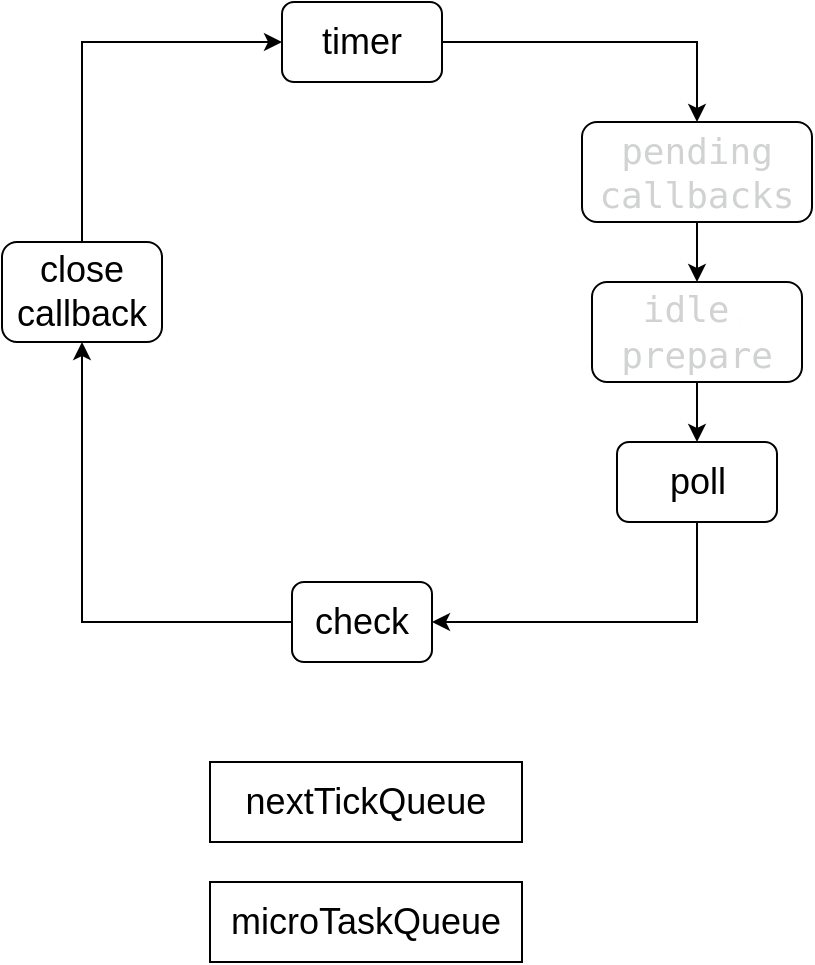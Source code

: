 <mxfile>
    <diagram id="s4HGI9PwKl1SfepxbJbS" name="Page-1">
        <mxGraphModel dx="703" dy="680" grid="1" gridSize="10" guides="1" tooltips="1" connect="1" arrows="1" fold="1" page="1" pageScale="1" pageWidth="827" pageHeight="1169" math="0" shadow="0">
            <root>
                <mxCell id="0"/>
                <mxCell id="1" parent="0"/>
                <mxCell id="12" style="edgeStyle=orthogonalEdgeStyle;rounded=0;orthogonalLoop=1;jettySize=auto;html=1;exitX=1;exitY=0.5;exitDx=0;exitDy=0;entryX=0.5;entryY=0;entryDx=0;entryDy=0;fontSize=18;" edge="1" parent="1" source="2" target="5">
                    <mxGeometry relative="1" as="geometry"/>
                </mxCell>
                <mxCell id="2" value="&lt;font style=&quot;font-size: 18px&quot;&gt;timer&lt;/font&gt;" style="rounded=1;whiteSpace=wrap;html=1;" vertex="1" parent="1">
                    <mxGeometry x="390" y="230" width="80" height="40" as="geometry"/>
                </mxCell>
                <mxCell id="13" style="edgeStyle=orthogonalEdgeStyle;rounded=0;orthogonalLoop=1;jettySize=auto;html=1;exitX=0.5;exitY=1;exitDx=0;exitDy=0;fontSize=18;" edge="1" parent="1" source="5" target="7">
                    <mxGeometry relative="1" as="geometry"/>
                </mxCell>
                <mxCell id="5" value="&lt;span style=&quot;color: rgb(209 , 210 , 210) ; font-family: &amp;#34;consolas&amp;#34; , &amp;#34;monaco&amp;#34; , &amp;#34;andale mono&amp;#34; , &amp;#34;ubuntu mono&amp;#34; , monospace ; text-align: left&quot;&gt;&lt;font style=&quot;font-size: 18px&quot;&gt;   pending callbacks &lt;/font&gt;&lt;/span&gt;" style="rounded=1;whiteSpace=wrap;html=1;" vertex="1" parent="1">
                    <mxGeometry x="540" y="290" width="115" height="50" as="geometry"/>
                </mxCell>
                <mxCell id="17" style="edgeStyle=orthogonalEdgeStyle;rounded=0;orthogonalLoop=1;jettySize=auto;html=1;exitX=0.5;exitY=0;exitDx=0;exitDy=0;entryX=0;entryY=0.5;entryDx=0;entryDy=0;fontSize=18;" edge="1" parent="1" source="6" target="2">
                    <mxGeometry relative="1" as="geometry"/>
                </mxCell>
                <mxCell id="6" value="&lt;font style=&quot;font-size: 18px&quot;&gt;close&lt;br&gt;callback&lt;br&gt;&lt;/font&gt;" style="rounded=1;whiteSpace=wrap;html=1;" vertex="1" parent="1">
                    <mxGeometry x="250" y="350" width="80" height="50" as="geometry"/>
                </mxCell>
                <mxCell id="14" style="edgeStyle=orthogonalEdgeStyle;rounded=0;orthogonalLoop=1;jettySize=auto;html=1;exitX=0.5;exitY=1;exitDx=0;exitDy=0;entryX=0.5;entryY=0;entryDx=0;entryDy=0;fontSize=18;" edge="1" parent="1" source="7" target="8">
                    <mxGeometry relative="1" as="geometry"/>
                </mxCell>
                <mxCell id="7" value="&lt;font style=&quot;font-size: 18px&quot;&gt;&lt;span style=&quot;color: rgb(209 , 210 , 210) ; font-family: &amp;#34;consolas&amp;#34; , &amp;#34;monaco&amp;#34; , &amp;#34;andale mono&amp;#34; , &amp;#34;ubuntu mono&amp;#34; , monospace ; text-align: left&quot;&gt;  idle&lt;/span&gt;&lt;span class=&quot;token punctuation&quot; style=&quot;box-sizing: border-box ; color: rgb(254 , 254 , 254) ; font-family: &amp;#34;consolas&amp;#34; , &amp;#34;monaco&amp;#34; , &amp;#34;andale mono&amp;#34; , &amp;#34;ubuntu mono&amp;#34; , monospace ; text-align: left&quot;&gt;,&lt;/span&gt;&lt;span style=&quot;color: rgb(209 , 210 , 210) ; font-family: &amp;#34;consolas&amp;#34; , &amp;#34;monaco&amp;#34; , &amp;#34;andale mono&amp;#34; , &amp;#34;ubuntu mono&amp;#34; , monospace ; text-align: left&quot;&gt; prepare &lt;/span&gt;&lt;/font&gt;" style="rounded=1;whiteSpace=wrap;html=1;" vertex="1" parent="1">
                    <mxGeometry x="545" y="370" width="105" height="50" as="geometry"/>
                </mxCell>
                <mxCell id="18" style="edgeStyle=orthogonalEdgeStyle;rounded=0;orthogonalLoop=1;jettySize=auto;html=1;exitX=0.5;exitY=1;exitDx=0;exitDy=0;entryX=1;entryY=0.5;entryDx=0;entryDy=0;fontSize=18;" edge="1" parent="1" source="8" target="9">
                    <mxGeometry relative="1" as="geometry"/>
                </mxCell>
                <mxCell id="8" value="&lt;font style=&quot;font-size: 18px&quot;&gt;poll&lt;/font&gt;" style="rounded=1;whiteSpace=wrap;html=1;" vertex="1" parent="1">
                    <mxGeometry x="557.5" y="450" width="80" height="40" as="geometry"/>
                </mxCell>
                <mxCell id="16" style="edgeStyle=orthogonalEdgeStyle;rounded=0;orthogonalLoop=1;jettySize=auto;html=1;exitX=0;exitY=0.5;exitDx=0;exitDy=0;entryX=0.5;entryY=1;entryDx=0;entryDy=0;fontSize=18;" edge="1" parent="1" source="9" target="6">
                    <mxGeometry relative="1" as="geometry"/>
                </mxCell>
                <mxCell id="9" value="&lt;font style=&quot;font-size: 18px&quot;&gt;check&lt;/font&gt;" style="rounded=1;whiteSpace=wrap;html=1;" vertex="1" parent="1">
                    <mxGeometry x="395" y="520" width="70" height="40" as="geometry"/>
                </mxCell>
                <mxCell id="10" value="nextTickQueue" style="rounded=0;whiteSpace=wrap;html=1;fontSize=18;" vertex="1" parent="1">
                    <mxGeometry x="354" y="610" width="156" height="40" as="geometry"/>
                </mxCell>
                <mxCell id="11" value="microTaskQueue" style="rounded=0;whiteSpace=wrap;html=1;fontSize=18;" vertex="1" parent="1">
                    <mxGeometry x="354" y="670" width="156" height="40" as="geometry"/>
                </mxCell>
            </root>
        </mxGraphModel>
    </diagram>
</mxfile>